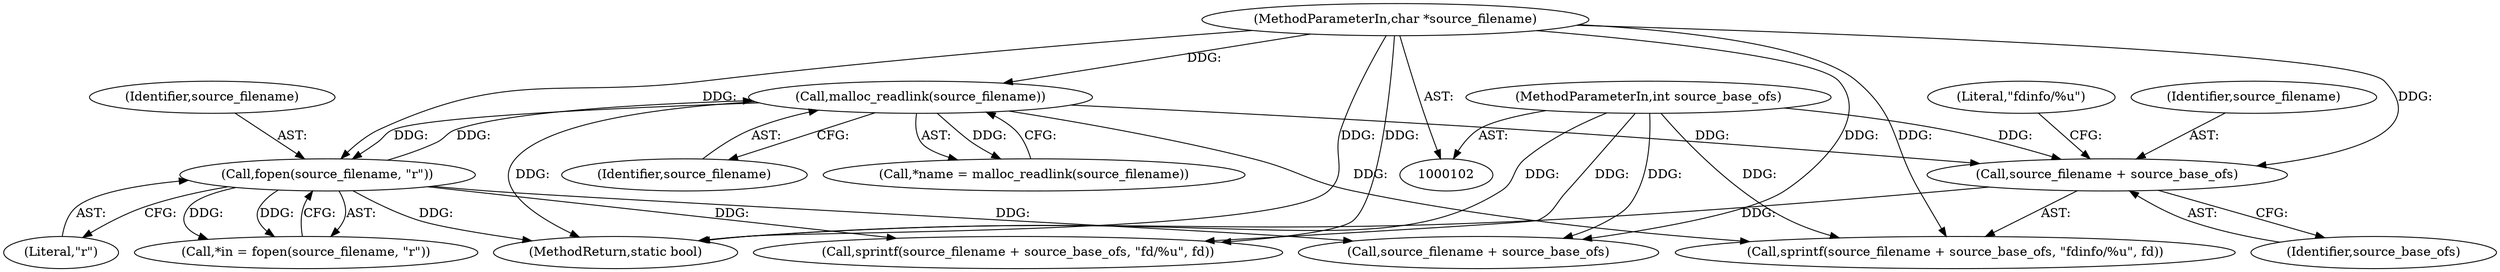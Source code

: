 digraph "0_abrt_d6e2f6f128cef4c21cb80941ae674c9842681aa7@pointer" {
"1000152" [label="(Call,source_filename + source_base_ofs)"];
"1000138" [label="(Call,malloc_readlink(source_filename))"];
"1000104" [label="(MethodParameterIn,char *source_filename)"];
"1000162" [label="(Call,fopen(source_filename, \"r\"))"];
"1000105" [label="(MethodParameterIn,int source_base_ofs)"];
"1000151" [label="(Call,sprintf(source_filename + source_base_ofs, \"fdinfo/%u\", fd))"];
"1000162" [label="(Call,fopen(source_filename, \"r\"))"];
"1000155" [label="(Literal,\"fdinfo/%u\")"];
"1000232" [label="(MethodReturn,static bool)"];
"1000104" [label="(MethodParameterIn,char *source_filename)"];
"1000160" [label="(Call,*in = fopen(source_filename, \"r\"))"];
"1000163" [label="(Identifier,source_filename)"];
"1000129" [label="(Call,sprintf(source_filename + source_base_ofs, \"fd/%u\", fd))"];
"1000152" [label="(Call,source_filename + source_base_ofs)"];
"1000153" [label="(Identifier,source_filename)"];
"1000154" [label="(Identifier,source_base_ofs)"];
"1000164" [label="(Literal,\"r\")"];
"1000105" [label="(MethodParameterIn,int source_base_ofs)"];
"1000139" [label="(Identifier,source_filename)"];
"1000130" [label="(Call,source_filename + source_base_ofs)"];
"1000136" [label="(Call,*name = malloc_readlink(source_filename))"];
"1000138" [label="(Call,malloc_readlink(source_filename))"];
"1000152" -> "1000151"  [label="AST: "];
"1000152" -> "1000154"  [label="CFG: "];
"1000153" -> "1000152"  [label="AST: "];
"1000154" -> "1000152"  [label="AST: "];
"1000155" -> "1000152"  [label="CFG: "];
"1000152" -> "1000232"  [label="DDG: "];
"1000138" -> "1000152"  [label="DDG: "];
"1000104" -> "1000152"  [label="DDG: "];
"1000105" -> "1000152"  [label="DDG: "];
"1000138" -> "1000136"  [label="AST: "];
"1000138" -> "1000139"  [label="CFG: "];
"1000139" -> "1000138"  [label="AST: "];
"1000136" -> "1000138"  [label="CFG: "];
"1000138" -> "1000232"  [label="DDG: "];
"1000138" -> "1000136"  [label="DDG: "];
"1000104" -> "1000138"  [label="DDG: "];
"1000162" -> "1000138"  [label="DDG: "];
"1000138" -> "1000151"  [label="DDG: "];
"1000138" -> "1000162"  [label="DDG: "];
"1000104" -> "1000102"  [label="AST: "];
"1000104" -> "1000232"  [label="DDG: "];
"1000104" -> "1000129"  [label="DDG: "];
"1000104" -> "1000130"  [label="DDG: "];
"1000104" -> "1000151"  [label="DDG: "];
"1000104" -> "1000162"  [label="DDG: "];
"1000162" -> "1000160"  [label="AST: "];
"1000162" -> "1000164"  [label="CFG: "];
"1000163" -> "1000162"  [label="AST: "];
"1000164" -> "1000162"  [label="AST: "];
"1000160" -> "1000162"  [label="CFG: "];
"1000162" -> "1000232"  [label="DDG: "];
"1000162" -> "1000129"  [label="DDG: "];
"1000162" -> "1000130"  [label="DDG: "];
"1000162" -> "1000160"  [label="DDG: "];
"1000162" -> "1000160"  [label="DDG: "];
"1000105" -> "1000102"  [label="AST: "];
"1000105" -> "1000232"  [label="DDG: "];
"1000105" -> "1000129"  [label="DDG: "];
"1000105" -> "1000130"  [label="DDG: "];
"1000105" -> "1000151"  [label="DDG: "];
}

